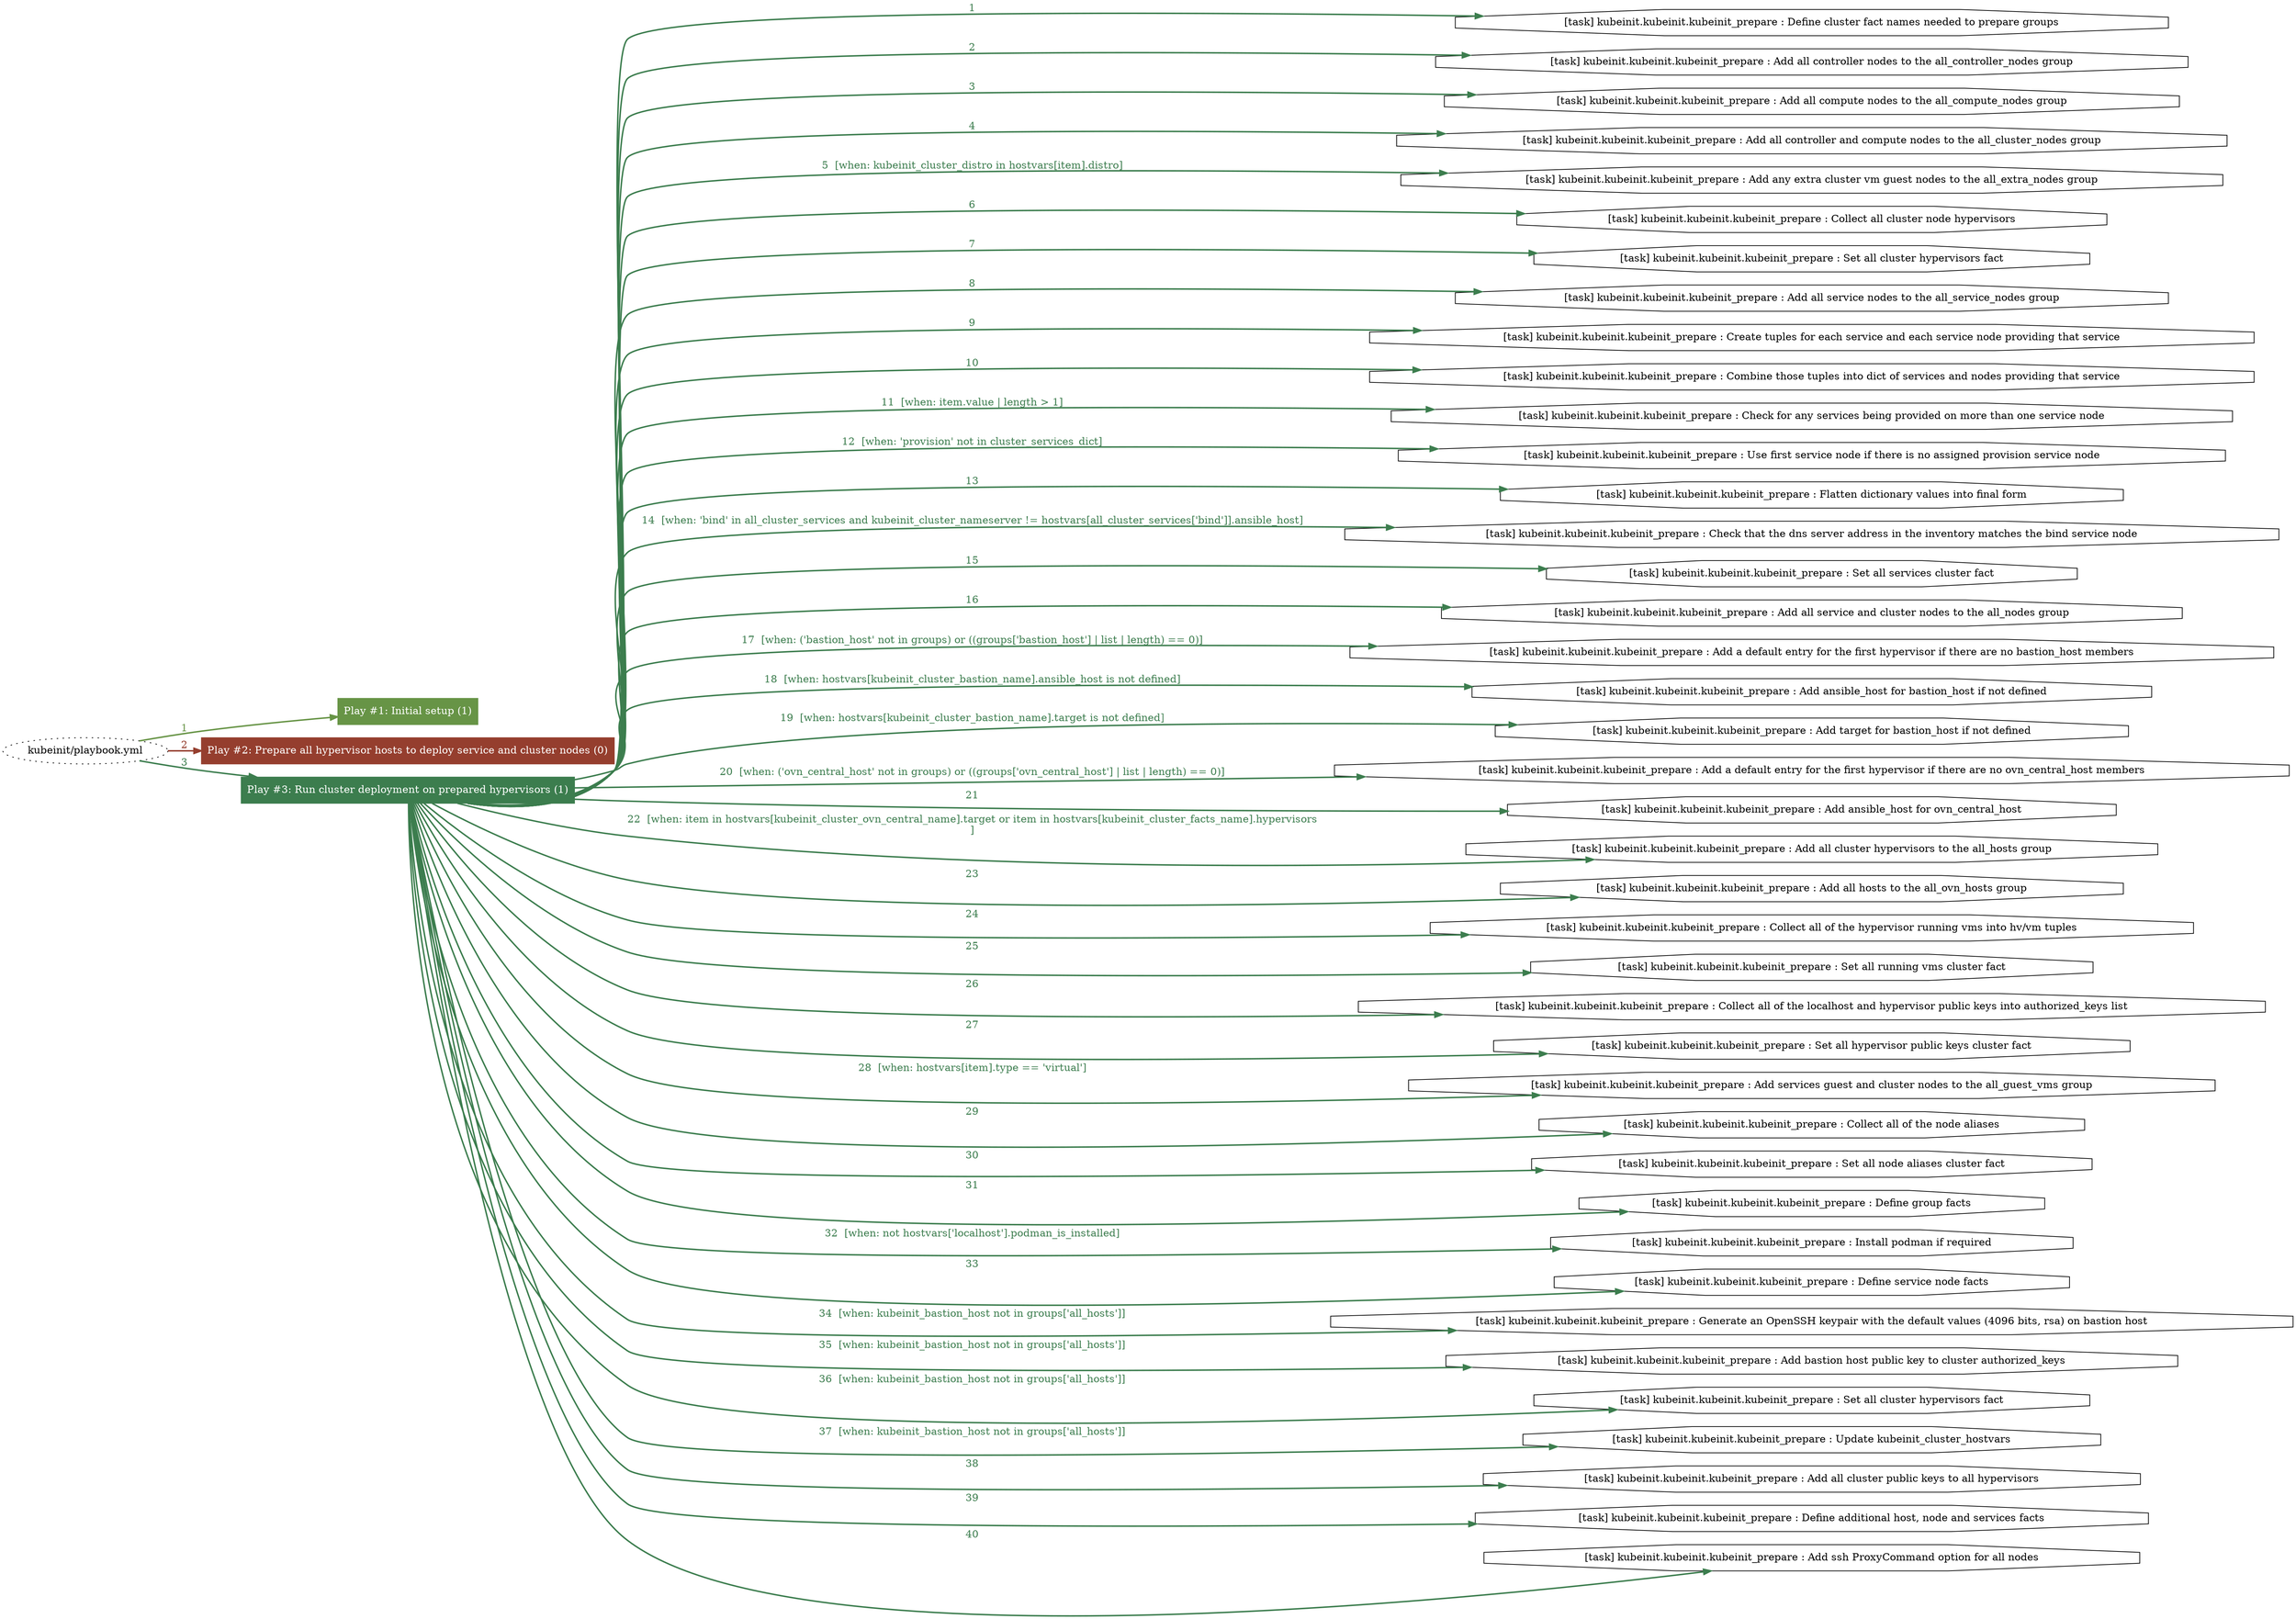 digraph "kubeinit/playbook.yml "{
	graph [concentrate=true ordering=in rankdir=LR ratio=fill]
	edge [esep=5 sep=10]
	"kubeinit/playbook.yml" [id=root_node style=dotted]
	subgraph "Play #1: Initial setup (1) "{
		"Play #1: Initial setup (1)" [color="#679446" fontcolor="#ffffff" id="play_f742bca1-e24f-470f-800d-f8063af2f4df" shape=box style=filled tooltip=localhost]
		"kubeinit/playbook.yml" -> "Play #1: Initial setup (1)" [label=1 color="#679446" fontcolor="#679446" id="edge_5e3bdb89-0de3-4b88-9038-c06a1393e477" style=bold]
	}
	subgraph "Play #2: Prepare all hypervisor hosts to deploy service and cluster nodes (0) "{
		"Play #2: Prepare all hypervisor hosts to deploy service and cluster nodes (0)" [color="#953e2e" fontcolor="#ffffff" id="play_b7ba5119-f7b3-4a8a-98d2-3b5ca3527c08" shape=box style=filled tooltip=""]
		"kubeinit/playbook.yml" -> "Play #2: Prepare all hypervisor hosts to deploy service and cluster nodes (0)" [label=2 color="#953e2e" fontcolor="#953e2e" id="edge_da09fa1d-9f8f-4e82-82ed-b33341215113" style=bold]
	}
	subgraph "Play #3: Run cluster deployment on prepared hypervisors (1) "{
		"Play #3: Run cluster deployment on prepared hypervisors (1)" [color="#3c7d4e" fontcolor="#ffffff" id="play_413e97c6-cf31-4682-b6d1-5e9dc747ead6" shape=box style=filled tooltip=localhost]
		"kubeinit/playbook.yml" -> "Play #3: Run cluster deployment on prepared hypervisors (1)" [label=3 color="#3c7d4e" fontcolor="#3c7d4e" id="edge_326ad227-c783-4f74-a248-dfb02b660a6e" style=bold]
		"task_bf0c14c1-1d24-4a6e-bc9e-630d7cfdadad" [label="[task] kubeinit.kubeinit.kubeinit_prepare : Define cluster fact names needed to prepare groups" id="task_bf0c14c1-1d24-4a6e-bc9e-630d7cfdadad" shape=octagon tooltip="[task] kubeinit.kubeinit.kubeinit_prepare : Define cluster fact names needed to prepare groups"]
		"Play #3: Run cluster deployment on prepared hypervisors (1)" -> "task_bf0c14c1-1d24-4a6e-bc9e-630d7cfdadad" [label=1 color="#3c7d4e" fontcolor="#3c7d4e" id="edge_81ccbb72-fb80-45b8-a37e-11b52492a3bc" style=bold]
		"task_f65d6384-86a7-45e1-a8b8-2d98137942c9" [label="[task] kubeinit.kubeinit.kubeinit_prepare : Add all controller nodes to the all_controller_nodes group" id="task_f65d6384-86a7-45e1-a8b8-2d98137942c9" shape=octagon tooltip="[task] kubeinit.kubeinit.kubeinit_prepare : Add all controller nodes to the all_controller_nodes group"]
		"Play #3: Run cluster deployment on prepared hypervisors (1)" -> "task_f65d6384-86a7-45e1-a8b8-2d98137942c9" [label=2 color="#3c7d4e" fontcolor="#3c7d4e" id="edge_8119f624-7247-4b31-9c80-bc3b252cae2b" style=bold]
		"task_84d62fca-19ad-4500-8731-a301edd2f134" [label="[task] kubeinit.kubeinit.kubeinit_prepare : Add all compute nodes to the all_compute_nodes group" id="task_84d62fca-19ad-4500-8731-a301edd2f134" shape=octagon tooltip="[task] kubeinit.kubeinit.kubeinit_prepare : Add all compute nodes to the all_compute_nodes group"]
		"Play #3: Run cluster deployment on prepared hypervisors (1)" -> "task_84d62fca-19ad-4500-8731-a301edd2f134" [label=3 color="#3c7d4e" fontcolor="#3c7d4e" id="edge_58709da5-91fb-47db-a5dc-1d49b9b17182" style=bold]
		"task_428fe4e2-c906-4eb5-8438-07ee6cac4d96" [label="[task] kubeinit.kubeinit.kubeinit_prepare : Add all controller and compute nodes to the all_cluster_nodes group" id="task_428fe4e2-c906-4eb5-8438-07ee6cac4d96" shape=octagon tooltip="[task] kubeinit.kubeinit.kubeinit_prepare : Add all controller and compute nodes to the all_cluster_nodes group"]
		"Play #3: Run cluster deployment on prepared hypervisors (1)" -> "task_428fe4e2-c906-4eb5-8438-07ee6cac4d96" [label=4 color="#3c7d4e" fontcolor="#3c7d4e" id="edge_7a2803a2-e574-472e-a4e4-6a7b83a9dc50" style=bold]
		"task_ec7c193c-1333-433e-a61a-dcbbc8ae89b5" [label="[task] kubeinit.kubeinit.kubeinit_prepare : Add any extra cluster vm guest nodes to the all_extra_nodes group" id="task_ec7c193c-1333-433e-a61a-dcbbc8ae89b5" shape=octagon tooltip="[task] kubeinit.kubeinit.kubeinit_prepare : Add any extra cluster vm guest nodes to the all_extra_nodes group"]
		"Play #3: Run cluster deployment on prepared hypervisors (1)" -> "task_ec7c193c-1333-433e-a61a-dcbbc8ae89b5" [label="5  [when: kubeinit_cluster_distro in hostvars[item].distro]" color="#3c7d4e" fontcolor="#3c7d4e" id="edge_b4bdce56-3c19-4076-9eab-037bdaf79502" style=bold]
		"task_ff880e06-6995-4a6f-9ff8-032b7c960cae" [label="[task] kubeinit.kubeinit.kubeinit_prepare : Collect all cluster node hypervisors" id="task_ff880e06-6995-4a6f-9ff8-032b7c960cae" shape=octagon tooltip="[task] kubeinit.kubeinit.kubeinit_prepare : Collect all cluster node hypervisors"]
		"Play #3: Run cluster deployment on prepared hypervisors (1)" -> "task_ff880e06-6995-4a6f-9ff8-032b7c960cae" [label=6 color="#3c7d4e" fontcolor="#3c7d4e" id="edge_30072459-3dc1-4b6a-b98d-976cc2ee4890" style=bold]
		"task_d680af5a-6529-4e6c-b9f9-c0a129d88771" [label="[task] kubeinit.kubeinit.kubeinit_prepare : Set all cluster hypervisors fact" id="task_d680af5a-6529-4e6c-b9f9-c0a129d88771" shape=octagon tooltip="[task] kubeinit.kubeinit.kubeinit_prepare : Set all cluster hypervisors fact"]
		"Play #3: Run cluster deployment on prepared hypervisors (1)" -> "task_d680af5a-6529-4e6c-b9f9-c0a129d88771" [label=7 color="#3c7d4e" fontcolor="#3c7d4e" id="edge_f12e7fa6-1eda-4802-851c-75a25462380b" style=bold]
		"task_6ce002ec-d4a3-4eee-9cbd-59e428e65b2b" [label="[task] kubeinit.kubeinit.kubeinit_prepare : Add all service nodes to the all_service_nodes group" id="task_6ce002ec-d4a3-4eee-9cbd-59e428e65b2b" shape=octagon tooltip="[task] kubeinit.kubeinit.kubeinit_prepare : Add all service nodes to the all_service_nodes group"]
		"Play #3: Run cluster deployment on prepared hypervisors (1)" -> "task_6ce002ec-d4a3-4eee-9cbd-59e428e65b2b" [label=8 color="#3c7d4e" fontcolor="#3c7d4e" id="edge_ba7c10de-6813-48a5-9641-b4fee0f3d3a3" style=bold]
		"task_af08a6c1-174c-4ad8-81f1-7166d80984fa" [label="[task] kubeinit.kubeinit.kubeinit_prepare : Create tuples for each service and each service node providing that service" id="task_af08a6c1-174c-4ad8-81f1-7166d80984fa" shape=octagon tooltip="[task] kubeinit.kubeinit.kubeinit_prepare : Create tuples for each service and each service node providing that service"]
		"Play #3: Run cluster deployment on prepared hypervisors (1)" -> "task_af08a6c1-174c-4ad8-81f1-7166d80984fa" [label=9 color="#3c7d4e" fontcolor="#3c7d4e" id="edge_14177322-609b-488a-8df9-5e3f6d6018c4" style=bold]
		"task_c10d2720-0bd9-459c-9972-9fb349da4234" [label="[task] kubeinit.kubeinit.kubeinit_prepare : Combine those tuples into dict of services and nodes providing that service" id="task_c10d2720-0bd9-459c-9972-9fb349da4234" shape=octagon tooltip="[task] kubeinit.kubeinit.kubeinit_prepare : Combine those tuples into dict of services and nodes providing that service"]
		"Play #3: Run cluster deployment on prepared hypervisors (1)" -> "task_c10d2720-0bd9-459c-9972-9fb349da4234" [label=10 color="#3c7d4e" fontcolor="#3c7d4e" id="edge_7f044974-31a4-4547-bd27-98bcb032cd0a" style=bold]
		"task_afae08d3-76e5-4cdc-b665-24a74807f31a" [label="[task] kubeinit.kubeinit.kubeinit_prepare : Check for any services being provided on more than one service node" id="task_afae08d3-76e5-4cdc-b665-24a74807f31a" shape=octagon tooltip="[task] kubeinit.kubeinit.kubeinit_prepare : Check for any services being provided on more than one service node"]
		"Play #3: Run cluster deployment on prepared hypervisors (1)" -> "task_afae08d3-76e5-4cdc-b665-24a74807f31a" [label="11  [when: item.value | length > 1]" color="#3c7d4e" fontcolor="#3c7d4e" id="edge_b230c8d5-ef2c-4a6d-ba3f-3e747ec0d2c5" style=bold]
		"task_35268b70-24b8-42fe-a402-e1a79e95c88f" [label="[task] kubeinit.kubeinit.kubeinit_prepare : Use first service node if there is no assigned provision service node" id="task_35268b70-24b8-42fe-a402-e1a79e95c88f" shape=octagon tooltip="[task] kubeinit.kubeinit.kubeinit_prepare : Use first service node if there is no assigned provision service node"]
		"Play #3: Run cluster deployment on prepared hypervisors (1)" -> "task_35268b70-24b8-42fe-a402-e1a79e95c88f" [label="12  [when: 'provision' not in cluster_services_dict]" color="#3c7d4e" fontcolor="#3c7d4e" id="edge_a2343ea9-191a-4bf8-8658-a7b28ea29add" style=bold]
		"task_28116ce4-9a1c-49b2-937b-e3907110ca0b" [label="[task] kubeinit.kubeinit.kubeinit_prepare : Flatten dictionary values into final form" id="task_28116ce4-9a1c-49b2-937b-e3907110ca0b" shape=octagon tooltip="[task] kubeinit.kubeinit.kubeinit_prepare : Flatten dictionary values into final form"]
		"Play #3: Run cluster deployment on prepared hypervisors (1)" -> "task_28116ce4-9a1c-49b2-937b-e3907110ca0b" [label=13 color="#3c7d4e" fontcolor="#3c7d4e" id="edge_79675665-b695-466a-ae62-8e7a0759edd4" style=bold]
		"task_ecaa9180-0ce9-4f39-b46e-4636d3c4f5bc" [label="[task] kubeinit.kubeinit.kubeinit_prepare : Check that the dns server address in the inventory matches the bind service node" id="task_ecaa9180-0ce9-4f39-b46e-4636d3c4f5bc" shape=octagon tooltip="[task] kubeinit.kubeinit.kubeinit_prepare : Check that the dns server address in the inventory matches the bind service node"]
		"Play #3: Run cluster deployment on prepared hypervisors (1)" -> "task_ecaa9180-0ce9-4f39-b46e-4636d3c4f5bc" [label="14  [when: 'bind' in all_cluster_services and kubeinit_cluster_nameserver != hostvars[all_cluster_services['bind']].ansible_host]" color="#3c7d4e" fontcolor="#3c7d4e" id="edge_08085e02-4cd5-4886-8d8d-d123bf52fd7b" style=bold]
		"task_27b96175-f1a9-4ba7-bd0a-7a2af3af809d" [label="[task] kubeinit.kubeinit.kubeinit_prepare : Set all services cluster fact" id="task_27b96175-f1a9-4ba7-bd0a-7a2af3af809d" shape=octagon tooltip="[task] kubeinit.kubeinit.kubeinit_prepare : Set all services cluster fact"]
		"Play #3: Run cluster deployment on prepared hypervisors (1)" -> "task_27b96175-f1a9-4ba7-bd0a-7a2af3af809d" [label=15 color="#3c7d4e" fontcolor="#3c7d4e" id="edge_1a9c0932-6874-4b8a-9758-f413098567b6" style=bold]
		"task_39bd950c-9c63-4e69-9025-0205d7ad2ac5" [label="[task] kubeinit.kubeinit.kubeinit_prepare : Add all service and cluster nodes to the all_nodes group" id="task_39bd950c-9c63-4e69-9025-0205d7ad2ac5" shape=octagon tooltip="[task] kubeinit.kubeinit.kubeinit_prepare : Add all service and cluster nodes to the all_nodes group"]
		"Play #3: Run cluster deployment on prepared hypervisors (1)" -> "task_39bd950c-9c63-4e69-9025-0205d7ad2ac5" [label=16 color="#3c7d4e" fontcolor="#3c7d4e" id="edge_216ad4fe-3c16-41a8-9bbd-97723556b359" style=bold]
		"task_223078a1-d71b-4630-9414-78e2eea20cd9" [label="[task] kubeinit.kubeinit.kubeinit_prepare : Add a default entry for the first hypervisor if there are no bastion_host members" id="task_223078a1-d71b-4630-9414-78e2eea20cd9" shape=octagon tooltip="[task] kubeinit.kubeinit.kubeinit_prepare : Add a default entry for the first hypervisor if there are no bastion_host members"]
		"Play #3: Run cluster deployment on prepared hypervisors (1)" -> "task_223078a1-d71b-4630-9414-78e2eea20cd9" [label="17  [when: ('bastion_host' not in groups) or ((groups['bastion_host'] | list | length) == 0)]" color="#3c7d4e" fontcolor="#3c7d4e" id="edge_f2ef6152-68c9-4a74-be61-a0f9f764a39f" style=bold]
		"task_6d02c684-075b-4213-817b-358a620bee12" [label="[task] kubeinit.kubeinit.kubeinit_prepare : Add ansible_host for bastion_host if not defined" id="task_6d02c684-075b-4213-817b-358a620bee12" shape=octagon tooltip="[task] kubeinit.kubeinit.kubeinit_prepare : Add ansible_host for bastion_host if not defined"]
		"Play #3: Run cluster deployment on prepared hypervisors (1)" -> "task_6d02c684-075b-4213-817b-358a620bee12" [label="18  [when: hostvars[kubeinit_cluster_bastion_name].ansible_host is not defined]" color="#3c7d4e" fontcolor="#3c7d4e" id="edge_e575cb2a-08d1-48a6-83f1-5d046c957a03" style=bold]
		"task_396e72ac-c592-4f2e-90a9-f42bcc2bd46d" [label="[task] kubeinit.kubeinit.kubeinit_prepare : Add target for bastion_host if not defined" id="task_396e72ac-c592-4f2e-90a9-f42bcc2bd46d" shape=octagon tooltip="[task] kubeinit.kubeinit.kubeinit_prepare : Add target for bastion_host if not defined"]
		"Play #3: Run cluster deployment on prepared hypervisors (1)" -> "task_396e72ac-c592-4f2e-90a9-f42bcc2bd46d" [label="19  [when: hostvars[kubeinit_cluster_bastion_name].target is not defined]" color="#3c7d4e" fontcolor="#3c7d4e" id="edge_85780bc6-6922-45d9-90f6-46b8e659cd97" style=bold]
		"task_1cf50fcf-64b9-4cc4-9b8b-74ba678345e9" [label="[task] kubeinit.kubeinit.kubeinit_prepare : Add a default entry for the first hypervisor if there are no ovn_central_host members" id="task_1cf50fcf-64b9-4cc4-9b8b-74ba678345e9" shape=octagon tooltip="[task] kubeinit.kubeinit.kubeinit_prepare : Add a default entry for the first hypervisor if there are no ovn_central_host members"]
		"Play #3: Run cluster deployment on prepared hypervisors (1)" -> "task_1cf50fcf-64b9-4cc4-9b8b-74ba678345e9" [label="20  [when: ('ovn_central_host' not in groups) or ((groups['ovn_central_host'] | list | length) == 0)]" color="#3c7d4e" fontcolor="#3c7d4e" id="edge_e7c82455-250d-4a65-972b-ee1482a3d935" style=bold]
		"task_b51bca2d-0ada-4fcc-b21c-05f1da357bbd" [label="[task] kubeinit.kubeinit.kubeinit_prepare : Add ansible_host for ovn_central_host" id="task_b51bca2d-0ada-4fcc-b21c-05f1da357bbd" shape=octagon tooltip="[task] kubeinit.kubeinit.kubeinit_prepare : Add ansible_host for ovn_central_host"]
		"Play #3: Run cluster deployment on prepared hypervisors (1)" -> "task_b51bca2d-0ada-4fcc-b21c-05f1da357bbd" [label=21 color="#3c7d4e" fontcolor="#3c7d4e" id="edge_dadeef31-30e5-4797-8651-dfdd2d112eb9" style=bold]
		"task_757ddfd2-3cbc-45a2-8028-844deb6aea22" [label="[task] kubeinit.kubeinit.kubeinit_prepare : Add all cluster hypervisors to the all_hosts group" id="task_757ddfd2-3cbc-45a2-8028-844deb6aea22" shape=octagon tooltip="[task] kubeinit.kubeinit.kubeinit_prepare : Add all cluster hypervisors to the all_hosts group"]
		"Play #3: Run cluster deployment on prepared hypervisors (1)" -> "task_757ddfd2-3cbc-45a2-8028-844deb6aea22" [label="22  [when: item in hostvars[kubeinit_cluster_ovn_central_name].target or item in hostvars[kubeinit_cluster_facts_name].hypervisors
]" color="#3c7d4e" fontcolor="#3c7d4e" id="edge_14d5587f-cc86-42a1-9afe-9d11878b40b6" style=bold]
		"task_61c5189d-e3ba-40eb-85de-fb3b9463a301" [label="[task] kubeinit.kubeinit.kubeinit_prepare : Add all hosts to the all_ovn_hosts group" id="task_61c5189d-e3ba-40eb-85de-fb3b9463a301" shape=octagon tooltip="[task] kubeinit.kubeinit.kubeinit_prepare : Add all hosts to the all_ovn_hosts group"]
		"Play #3: Run cluster deployment on prepared hypervisors (1)" -> "task_61c5189d-e3ba-40eb-85de-fb3b9463a301" [label=23 color="#3c7d4e" fontcolor="#3c7d4e" id="edge_206f7121-945c-40d6-896e-136e5305daca" style=bold]
		"task_32844978-501d-4230-bcb1-12a33001dae9" [label="[task] kubeinit.kubeinit.kubeinit_prepare : Collect all of the hypervisor running vms into hv/vm tuples" id="task_32844978-501d-4230-bcb1-12a33001dae9" shape=octagon tooltip="[task] kubeinit.kubeinit.kubeinit_prepare : Collect all of the hypervisor running vms into hv/vm tuples"]
		"Play #3: Run cluster deployment on prepared hypervisors (1)" -> "task_32844978-501d-4230-bcb1-12a33001dae9" [label=24 color="#3c7d4e" fontcolor="#3c7d4e" id="edge_b6ffb149-cdc5-41f4-be06-6b2ac1b5fda4" style=bold]
		"task_bcc426e4-5723-4deb-81b2-4d0c0ea255bd" [label="[task] kubeinit.kubeinit.kubeinit_prepare : Set all running vms cluster fact" id="task_bcc426e4-5723-4deb-81b2-4d0c0ea255bd" shape=octagon tooltip="[task] kubeinit.kubeinit.kubeinit_prepare : Set all running vms cluster fact"]
		"Play #3: Run cluster deployment on prepared hypervisors (1)" -> "task_bcc426e4-5723-4deb-81b2-4d0c0ea255bd" [label=25 color="#3c7d4e" fontcolor="#3c7d4e" id="edge_f9865d54-e1f5-49f2-85fd-1112c2176b4a" style=bold]
		"task_8b339a94-1b67-4aeb-93b3-365f5c987e20" [label="[task] kubeinit.kubeinit.kubeinit_prepare : Collect all of the localhost and hypervisor public keys into authorized_keys list" id="task_8b339a94-1b67-4aeb-93b3-365f5c987e20" shape=octagon tooltip="[task] kubeinit.kubeinit.kubeinit_prepare : Collect all of the localhost and hypervisor public keys into authorized_keys list"]
		"Play #3: Run cluster deployment on prepared hypervisors (1)" -> "task_8b339a94-1b67-4aeb-93b3-365f5c987e20" [label=26 color="#3c7d4e" fontcolor="#3c7d4e" id="edge_4799b54f-ceff-4675-b212-fcb5607ce0ec" style=bold]
		"task_e0dfb35c-a476-40eb-8535-0cade7c24382" [label="[task] kubeinit.kubeinit.kubeinit_prepare : Set all hypervisor public keys cluster fact" id="task_e0dfb35c-a476-40eb-8535-0cade7c24382" shape=octagon tooltip="[task] kubeinit.kubeinit.kubeinit_prepare : Set all hypervisor public keys cluster fact"]
		"Play #3: Run cluster deployment on prepared hypervisors (1)" -> "task_e0dfb35c-a476-40eb-8535-0cade7c24382" [label=27 color="#3c7d4e" fontcolor="#3c7d4e" id="edge_904c9052-1b1c-4930-a648-409d0e4387a5" style=bold]
		"task_e8b64f32-d8ef-4012-bb26-a82793c6353c" [label="[task] kubeinit.kubeinit.kubeinit_prepare : Add services guest and cluster nodes to the all_guest_vms group" id="task_e8b64f32-d8ef-4012-bb26-a82793c6353c" shape=octagon tooltip="[task] kubeinit.kubeinit.kubeinit_prepare : Add services guest and cluster nodes to the all_guest_vms group"]
		"Play #3: Run cluster deployment on prepared hypervisors (1)" -> "task_e8b64f32-d8ef-4012-bb26-a82793c6353c" [label="28  [when: hostvars[item].type == 'virtual']" color="#3c7d4e" fontcolor="#3c7d4e" id="edge_bd62f0c5-1a72-4878-9d3d-8bde79e3b41b" style=bold]
		"task_ba111e3f-dcd2-4d22-84d3-93d5d8b27487" [label="[task] kubeinit.kubeinit.kubeinit_prepare : Collect all of the node aliases" id="task_ba111e3f-dcd2-4d22-84d3-93d5d8b27487" shape=octagon tooltip="[task] kubeinit.kubeinit.kubeinit_prepare : Collect all of the node aliases"]
		"Play #3: Run cluster deployment on prepared hypervisors (1)" -> "task_ba111e3f-dcd2-4d22-84d3-93d5d8b27487" [label=29 color="#3c7d4e" fontcolor="#3c7d4e" id="edge_fa883fa7-e399-4bd2-af07-d56aaefdfb54" style=bold]
		"task_2c08b1d2-19a5-44d1-beed-94439d9a554d" [label="[task] kubeinit.kubeinit.kubeinit_prepare : Set all node aliases cluster fact" id="task_2c08b1d2-19a5-44d1-beed-94439d9a554d" shape=octagon tooltip="[task] kubeinit.kubeinit.kubeinit_prepare : Set all node aliases cluster fact"]
		"Play #3: Run cluster deployment on prepared hypervisors (1)" -> "task_2c08b1d2-19a5-44d1-beed-94439d9a554d" [label=30 color="#3c7d4e" fontcolor="#3c7d4e" id="edge_c1d0578e-80c2-4fe6-9727-069155e1c540" style=bold]
		"task_34b26ae3-fae2-433e-88d0-2da3eb2914ba" [label="[task] kubeinit.kubeinit.kubeinit_prepare : Define group facts" id="task_34b26ae3-fae2-433e-88d0-2da3eb2914ba" shape=octagon tooltip="[task] kubeinit.kubeinit.kubeinit_prepare : Define group facts"]
		"Play #3: Run cluster deployment on prepared hypervisors (1)" -> "task_34b26ae3-fae2-433e-88d0-2da3eb2914ba" [label=31 color="#3c7d4e" fontcolor="#3c7d4e" id="edge_8e19af07-06d1-475b-ae5f-43d09eff45f0" style=bold]
		"task_1a4004bb-c37a-4d79-a06d-96fb965506f7" [label="[task] kubeinit.kubeinit.kubeinit_prepare : Install podman if required" id="task_1a4004bb-c37a-4d79-a06d-96fb965506f7" shape=octagon tooltip="[task] kubeinit.kubeinit.kubeinit_prepare : Install podman if required"]
		"Play #3: Run cluster deployment on prepared hypervisors (1)" -> "task_1a4004bb-c37a-4d79-a06d-96fb965506f7" [label="32  [when: not hostvars['localhost'].podman_is_installed]" color="#3c7d4e" fontcolor="#3c7d4e" id="edge_cdf9f691-ae12-432a-ac95-2f28e5bc0261" style=bold]
		"task_cea8d92e-c2a8-45a3-9b89-ebbba3f6ce70" [label="[task] kubeinit.kubeinit.kubeinit_prepare : Define service node facts" id="task_cea8d92e-c2a8-45a3-9b89-ebbba3f6ce70" shape=octagon tooltip="[task] kubeinit.kubeinit.kubeinit_prepare : Define service node facts"]
		"Play #3: Run cluster deployment on prepared hypervisors (1)" -> "task_cea8d92e-c2a8-45a3-9b89-ebbba3f6ce70" [label=33 color="#3c7d4e" fontcolor="#3c7d4e" id="edge_bd4458a4-63ea-4fa1-bfcb-325e69d11596" style=bold]
		"task_cf495a83-bda3-41c0-a12a-0245e441b128" [label="[task] kubeinit.kubeinit.kubeinit_prepare : Generate an OpenSSH keypair with the default values (4096 bits, rsa) on bastion host" id="task_cf495a83-bda3-41c0-a12a-0245e441b128" shape=octagon tooltip="[task] kubeinit.kubeinit.kubeinit_prepare : Generate an OpenSSH keypair with the default values (4096 bits, rsa) on bastion host"]
		"Play #3: Run cluster deployment on prepared hypervisors (1)" -> "task_cf495a83-bda3-41c0-a12a-0245e441b128" [label="34  [when: kubeinit_bastion_host not in groups['all_hosts']]" color="#3c7d4e" fontcolor="#3c7d4e" id="edge_ca75f70f-8271-4083-9395-2f90dc6c19ed" style=bold]
		"task_0c4a3634-c6c8-4892-847e-83d5b558e14f" [label="[task] kubeinit.kubeinit.kubeinit_prepare : Add bastion host public key to cluster authorized_keys" id="task_0c4a3634-c6c8-4892-847e-83d5b558e14f" shape=octagon tooltip="[task] kubeinit.kubeinit.kubeinit_prepare : Add bastion host public key to cluster authorized_keys"]
		"Play #3: Run cluster deployment on prepared hypervisors (1)" -> "task_0c4a3634-c6c8-4892-847e-83d5b558e14f" [label="35  [when: kubeinit_bastion_host not in groups['all_hosts']]" color="#3c7d4e" fontcolor="#3c7d4e" id="edge_82393157-ec19-44af-ade4-c50390a15b14" style=bold]
		"task_27e82ab9-fb41-4992-8966-25d564257c67" [label="[task] kubeinit.kubeinit.kubeinit_prepare : Set all cluster hypervisors fact" id="task_27e82ab9-fb41-4992-8966-25d564257c67" shape=octagon tooltip="[task] kubeinit.kubeinit.kubeinit_prepare : Set all cluster hypervisors fact"]
		"Play #3: Run cluster deployment on prepared hypervisors (1)" -> "task_27e82ab9-fb41-4992-8966-25d564257c67" [label="36  [when: kubeinit_bastion_host not in groups['all_hosts']]" color="#3c7d4e" fontcolor="#3c7d4e" id="edge_6505d83f-e73d-445b-8ca8-b596f081d406" style=bold]
		"task_5e91cae6-082b-437a-8db3-00d7b1c3c3ac" [label="[task] kubeinit.kubeinit.kubeinit_prepare : Update kubeinit_cluster_hostvars" id="task_5e91cae6-082b-437a-8db3-00d7b1c3c3ac" shape=octagon tooltip="[task] kubeinit.kubeinit.kubeinit_prepare : Update kubeinit_cluster_hostvars"]
		"Play #3: Run cluster deployment on prepared hypervisors (1)" -> "task_5e91cae6-082b-437a-8db3-00d7b1c3c3ac" [label="37  [when: kubeinit_bastion_host not in groups['all_hosts']]" color="#3c7d4e" fontcolor="#3c7d4e" id="edge_8c9c04ab-5091-405a-89cb-84a2fad15f33" style=bold]
		"task_71a33e76-bcb2-44bf-a311-80ea7403932c" [label="[task] kubeinit.kubeinit.kubeinit_prepare : Add all cluster public keys to all hypervisors" id="task_71a33e76-bcb2-44bf-a311-80ea7403932c" shape=octagon tooltip="[task] kubeinit.kubeinit.kubeinit_prepare : Add all cluster public keys to all hypervisors"]
		"Play #3: Run cluster deployment on prepared hypervisors (1)" -> "task_71a33e76-bcb2-44bf-a311-80ea7403932c" [label=38 color="#3c7d4e" fontcolor="#3c7d4e" id="edge_d03fc176-76f7-454e-89fd-a40cc20d7d69" style=bold]
		"task_94748839-03f3-49a6-b274-de8dfe732ada" [label="[task] kubeinit.kubeinit.kubeinit_prepare : Define additional host, node and services facts" id="task_94748839-03f3-49a6-b274-de8dfe732ada" shape=octagon tooltip="[task] kubeinit.kubeinit.kubeinit_prepare : Define additional host, node and services facts"]
		"Play #3: Run cluster deployment on prepared hypervisors (1)" -> "task_94748839-03f3-49a6-b274-de8dfe732ada" [label=39 color="#3c7d4e" fontcolor="#3c7d4e" id="edge_2ef6c323-a6ef-42c2-8973-461d2acf58f5" style=bold]
		"task_0916d9e4-1826-4297-9055-4fca9d99758e" [label="[task] kubeinit.kubeinit.kubeinit_prepare : Add ssh ProxyCommand option for all nodes" id="task_0916d9e4-1826-4297-9055-4fca9d99758e" shape=octagon tooltip="[task] kubeinit.kubeinit.kubeinit_prepare : Add ssh ProxyCommand option for all nodes"]
		"Play #3: Run cluster deployment on prepared hypervisors (1)" -> "task_0916d9e4-1826-4297-9055-4fca9d99758e" [label=40 color="#3c7d4e" fontcolor="#3c7d4e" id="edge_358beb08-dc54-4276-bed9-6d76c4026215" style=bold]
	}
}
